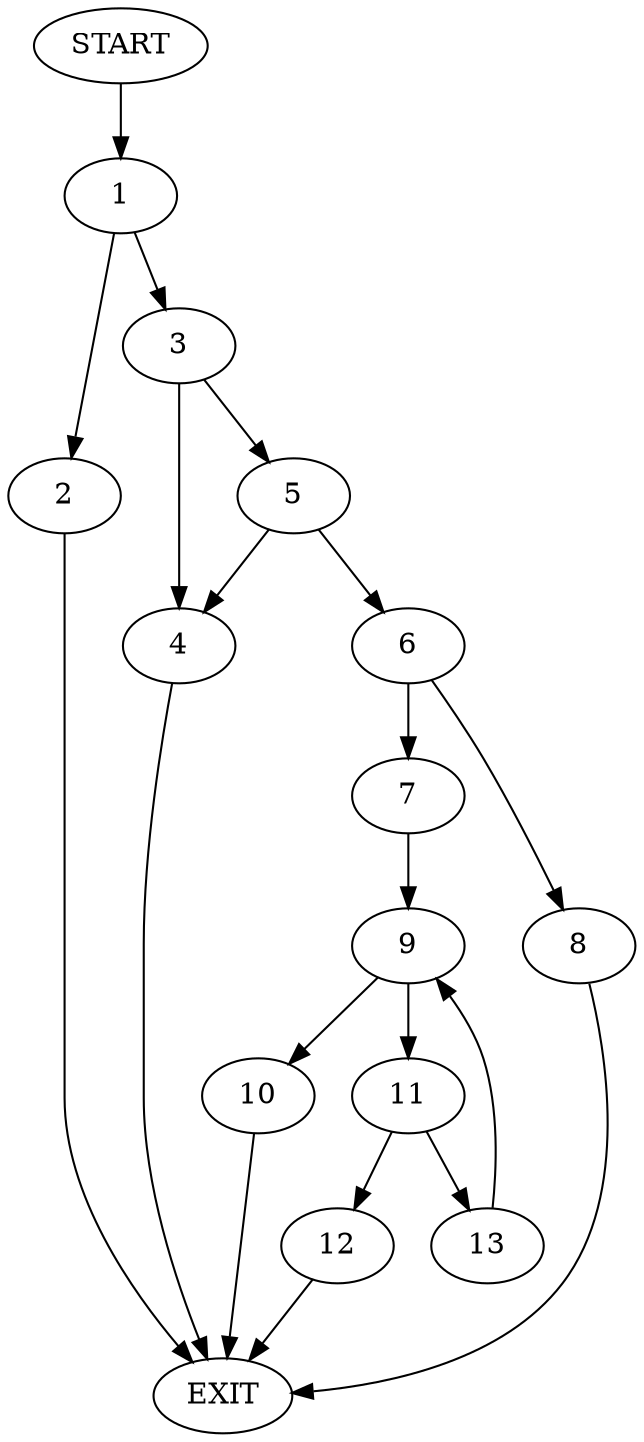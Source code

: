 digraph {
0 [label="START"]
14 [label="EXIT"]
0 -> 1
1 -> 2
1 -> 3
2 -> 14
3 -> 4
3 -> 5
4 -> 14
5 -> 4
5 -> 6
6 -> 7
6 -> 8
7 -> 9
8 -> 14
9 -> 10
9 -> 11
10 -> 14
11 -> 12
11 -> 13
13 -> 9
12 -> 14
}
